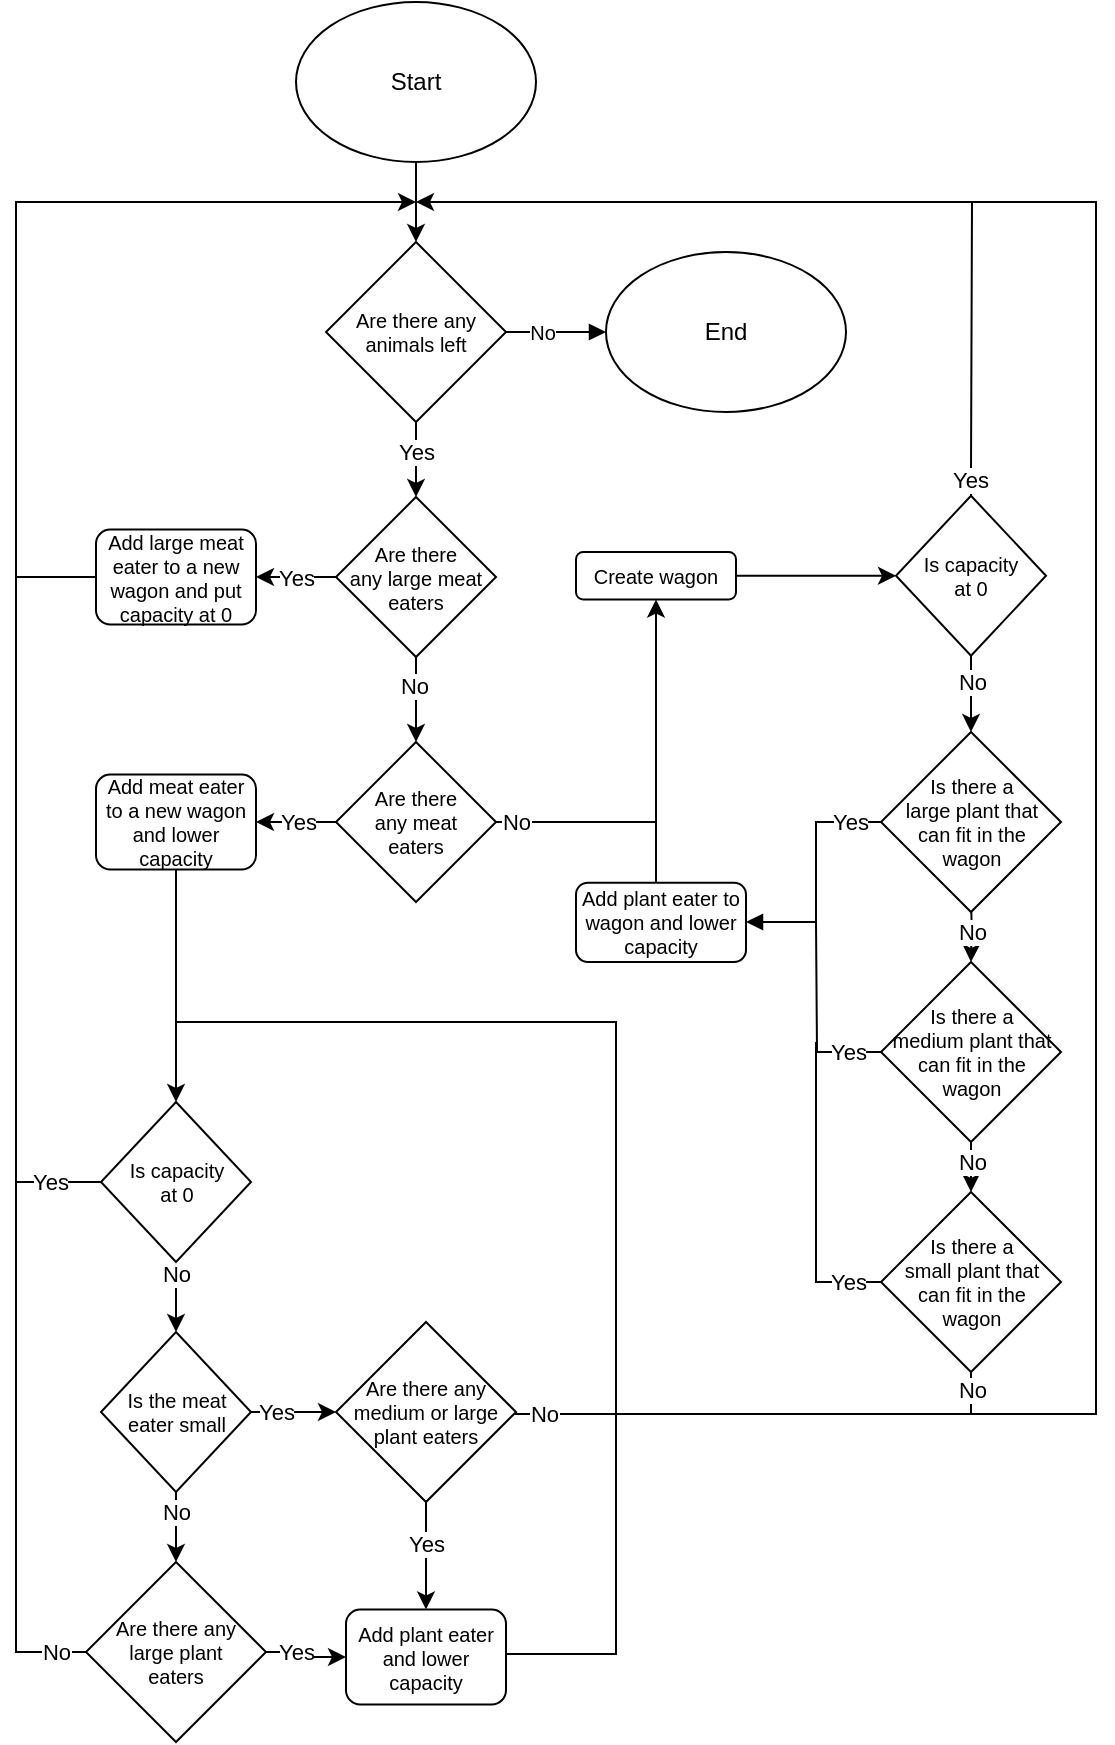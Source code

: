 <mxfile version="14.5.3" type="device"><diagram id="AGF58ehdbl709FGARRks" name="Page-1"><mxGraphModel dx="335" dy="635" grid="1" gridSize="10" guides="1" tooltips="1" connect="1" arrows="1" fold="1" page="1" pageScale="1" pageWidth="850" pageHeight="1100" math="0" shadow="0"><root><mxCell id="0"/><mxCell id="1" parent="0"/><mxCell id="srbAMwnot47aFOW_fGvq-3" style="edgeStyle=orthogonalEdgeStyle;rounded=0;orthogonalLoop=1;jettySize=auto;html=1;entryX=0.5;entryY=0;entryDx=0;entryDy=0;" edge="1" parent="1" source="srbAMwnot47aFOW_fGvq-1" target="srbAMwnot47aFOW_fGvq-2"><mxGeometry relative="1" as="geometry"/></mxCell><mxCell id="srbAMwnot47aFOW_fGvq-1" value="Start" style="ellipse;whiteSpace=wrap;html=1;" vertex="1" parent="1"><mxGeometry x="1050" y="20" width="120" height="80" as="geometry"/></mxCell><mxCell id="srbAMwnot47aFOW_fGvq-8" style="edgeStyle=orthogonalEdgeStyle;rounded=0;orthogonalLoop=1;jettySize=auto;html=1;entryX=0.5;entryY=0;entryDx=0;entryDy=0;" edge="1" parent="1" source="srbAMwnot47aFOW_fGvq-2" target="srbAMwnot47aFOW_fGvq-7"><mxGeometry relative="1" as="geometry"/></mxCell><mxCell id="srbAMwnot47aFOW_fGvq-9" value="Yes" style="edgeLabel;html=1;align=center;verticalAlign=middle;resizable=0;points=[];" vertex="1" connectable="0" parent="srbAMwnot47aFOW_fGvq-8"><mxGeometry x="-0.297" relative="1" as="geometry"><mxPoint as="offset"/></mxGeometry></mxCell><mxCell id="srbAMwnot47aFOW_fGvq-2" value="Are there any animals left" style="rhombus;whiteSpace=wrap;html=1;fontSize=10;" vertex="1" parent="1"><mxGeometry x="1065" y="140" width="90" height="90" as="geometry"/></mxCell><mxCell id="srbAMwnot47aFOW_fGvq-4" style="edgeStyle=orthogonalEdgeStyle;rounded=0;orthogonalLoop=1;jettySize=auto;html=1;endArrow=block;endFill=1;fontSize=10;" edge="1" parent="1"><mxGeometry relative="1" as="geometry"><mxPoint x="1205" y="185" as="targetPoint"/><mxPoint x="1155" y="185" as="sourcePoint"/></mxGeometry></mxCell><mxCell id="srbAMwnot47aFOW_fGvq-5" value="No" style="edgeLabel;html=1;align=center;verticalAlign=middle;resizable=0;points=[];fontSize=10;" vertex="1" connectable="0" parent="srbAMwnot47aFOW_fGvq-4"><mxGeometry x="-0.288" relative="1" as="geometry"><mxPoint as="offset"/></mxGeometry></mxCell><mxCell id="srbAMwnot47aFOW_fGvq-6" value="End" style="ellipse;whiteSpace=wrap;html=1;" vertex="1" parent="1"><mxGeometry x="1205" y="145" width="120" height="80" as="geometry"/></mxCell><mxCell id="srbAMwnot47aFOW_fGvq-14" style="edgeStyle=orthogonalEdgeStyle;rounded=0;orthogonalLoop=1;jettySize=auto;html=1;" edge="1" parent="1" source="srbAMwnot47aFOW_fGvq-7"><mxGeometry relative="1" as="geometry"><mxPoint x="1110" y="390" as="targetPoint"/></mxGeometry></mxCell><mxCell id="srbAMwnot47aFOW_fGvq-15" value="No" style="edgeLabel;html=1;align=center;verticalAlign=middle;resizable=0;points=[];" vertex="1" connectable="0" parent="srbAMwnot47aFOW_fGvq-14"><mxGeometry x="-0.336" y="-1" relative="1" as="geometry"><mxPoint as="offset"/></mxGeometry></mxCell><mxCell id="srbAMwnot47aFOW_fGvq-7" value="Are there &lt;br&gt;any large meat &lt;br style=&quot;font-size: 10px&quot;&gt;eaters" style="rhombus;whiteSpace=wrap;html=1;fontSize=10;" vertex="1" parent="1"><mxGeometry x="1070" y="267.5" width="80" height="80" as="geometry"/></mxCell><mxCell id="srbAMwnot47aFOW_fGvq-10" style="edgeStyle=orthogonalEdgeStyle;rounded=0;orthogonalLoop=1;jettySize=auto;html=1;entryX=1;entryY=0.5;entryDx=0;entryDy=0;exitX=0;exitY=0.5;exitDx=0;exitDy=0;" edge="1" parent="1" target="srbAMwnot47aFOW_fGvq-12" source="srbAMwnot47aFOW_fGvq-7"><mxGeometry relative="1" as="geometry"><mxPoint x="1210" y="307.87" as="targetPoint"/><mxPoint x="1155.0" y="306.62" as="sourcePoint"/><Array as="points"/></mxGeometry></mxCell><mxCell id="srbAMwnot47aFOW_fGvq-11" value="Yes" style="edgeLabel;html=1;align=center;verticalAlign=middle;resizable=0;points=[];" vertex="1" connectable="0" parent="srbAMwnot47aFOW_fGvq-10"><mxGeometry x="-0.296" y="-2" relative="1" as="geometry"><mxPoint x="-6.21" y="2.0" as="offset"/></mxGeometry></mxCell><mxCell id="srbAMwnot47aFOW_fGvq-13" style="edgeStyle=orthogonalEdgeStyle;rounded=0;orthogonalLoop=1;jettySize=auto;html=1;" edge="1" parent="1" source="srbAMwnot47aFOW_fGvq-12"><mxGeometry relative="1" as="geometry"><mxPoint x="1110" y="120" as="targetPoint"/><Array as="points"><mxPoint x="910" y="308"/><mxPoint x="910" y="120"/></Array></mxGeometry></mxCell><mxCell id="srbAMwnot47aFOW_fGvq-12" value="Add large meat eater to a new wagon and put capacity at 0" style="rounded=1;whiteSpace=wrap;html=1;fontSize=10;" vertex="1" parent="1"><mxGeometry x="950" y="283.75" width="80" height="47.5" as="geometry"/></mxCell><mxCell id="srbAMwnot47aFOW_fGvq-17" style="edgeStyle=orthogonalEdgeStyle;rounded=0;orthogonalLoop=1;jettySize=auto;html=1;" edge="1" parent="1" source="srbAMwnot47aFOW_fGvq-16"><mxGeometry relative="1" as="geometry"><mxPoint x="1030" y="430" as="targetPoint"/><Array as="points"><mxPoint x="1060" y="430"/><mxPoint x="1060" y="430"/></Array></mxGeometry></mxCell><mxCell id="srbAMwnot47aFOW_fGvq-18" value="Yes" style="edgeLabel;html=1;align=center;verticalAlign=middle;resizable=0;points=[];" vertex="1" connectable="0" parent="srbAMwnot47aFOW_fGvq-17"><mxGeometry x="0.211" relative="1" as="geometry"><mxPoint x="4.33" as="offset"/></mxGeometry></mxCell><mxCell id="srbAMwnot47aFOW_fGvq-58" style="edgeStyle=orthogonalEdgeStyle;rounded=0;orthogonalLoop=1;jettySize=auto;html=1;entryX=0.5;entryY=1;entryDx=0;entryDy=0;" edge="1" parent="1" source="srbAMwnot47aFOW_fGvq-16" target="srbAMwnot47aFOW_fGvq-62"><mxGeometry relative="1" as="geometry"><mxPoint x="1190" y="430" as="targetPoint"/></mxGeometry></mxCell><mxCell id="srbAMwnot47aFOW_fGvq-63" value="No" style="edgeLabel;html=1;align=center;verticalAlign=middle;resizable=0;points=[];" vertex="1" connectable="0" parent="srbAMwnot47aFOW_fGvq-58"><mxGeometry x="-0.344" relative="1" as="geometry"><mxPoint x="-53" as="offset"/></mxGeometry></mxCell><mxCell id="srbAMwnot47aFOW_fGvq-16" value="Are there &lt;br&gt;any meat &lt;br style=&quot;font-size: 10px&quot;&gt;eaters" style="rhombus;whiteSpace=wrap;html=1;fontSize=10;" vertex="1" parent="1"><mxGeometry x="1070" y="390" width="80" height="80" as="geometry"/></mxCell><mxCell id="srbAMwnot47aFOW_fGvq-20" style="edgeStyle=orthogonalEdgeStyle;rounded=0;orthogonalLoop=1;jettySize=auto;html=1;entryX=0.5;entryY=0;entryDx=0;entryDy=0;" edge="1" parent="1" source="srbAMwnot47aFOW_fGvq-19" target="srbAMwnot47aFOW_fGvq-27"><mxGeometry relative="1" as="geometry"><mxPoint x="990" y="490" as="targetPoint"/></mxGeometry></mxCell><mxCell id="srbAMwnot47aFOW_fGvq-19" value="Add meat eater to a new wagon and lower capacity" style="rounded=1;whiteSpace=wrap;html=1;fontSize=10;" vertex="1" parent="1"><mxGeometry x="950" y="406.25" width="80" height="47.5" as="geometry"/></mxCell><mxCell id="srbAMwnot47aFOW_fGvq-33" style="edgeStyle=orthogonalEdgeStyle;rounded=0;orthogonalLoop=1;jettySize=auto;html=1;entryX=0;entryY=0.5;entryDx=0;entryDy=0;" edge="1" parent="1" source="srbAMwnot47aFOW_fGvq-21" target="srbAMwnot47aFOW_fGvq-24"><mxGeometry relative="1" as="geometry"/></mxCell><mxCell id="srbAMwnot47aFOW_fGvq-35" value="Yes" style="edgeLabel;html=1;align=center;verticalAlign=middle;resizable=0;points=[];" vertex="1" connectable="0" parent="srbAMwnot47aFOW_fGvq-33"><mxGeometry x="-0.741" relative="1" as="geometry"><mxPoint x="6.45" as="offset"/></mxGeometry></mxCell><mxCell id="srbAMwnot47aFOW_fGvq-45" style="edgeStyle=orthogonalEdgeStyle;rounded=0;orthogonalLoop=1;jettySize=auto;html=1;" edge="1" parent="1" source="srbAMwnot47aFOW_fGvq-21"><mxGeometry relative="1" as="geometry"><mxPoint x="990" y="800" as="targetPoint"/></mxGeometry></mxCell><mxCell id="srbAMwnot47aFOW_fGvq-47" value="No" style="edgeLabel;html=1;align=center;verticalAlign=middle;resizable=0;points=[];" vertex="1" connectable="0" parent="srbAMwnot47aFOW_fGvq-45"><mxGeometry x="-0.452" relative="1" as="geometry"><mxPoint as="offset"/></mxGeometry></mxCell><mxCell id="srbAMwnot47aFOW_fGvq-21" value="Is the meat &lt;br&gt;eater small" style="rhombus;whiteSpace=wrap;html=1;fontSize=10;" vertex="1" parent="1"><mxGeometry x="952.5" y="685" width="75" height="80" as="geometry"/></mxCell><mxCell id="srbAMwnot47aFOW_fGvq-50" style="edgeStyle=orthogonalEdgeStyle;rounded=0;orthogonalLoop=1;jettySize=auto;html=1;entryX=0.5;entryY=0;entryDx=0;entryDy=0;" edge="1" parent="1" source="srbAMwnot47aFOW_fGvq-24" target="srbAMwnot47aFOW_fGvq-48"><mxGeometry relative="1" as="geometry"><Array as="points"><mxPoint x="1115" y="780"/><mxPoint x="1115" y="780"/></Array></mxGeometry></mxCell><mxCell id="srbAMwnot47aFOW_fGvq-51" value="Yes" style="edgeLabel;html=1;align=center;verticalAlign=middle;resizable=0;points=[];" vertex="1" connectable="0" parent="srbAMwnot47aFOW_fGvq-50"><mxGeometry x="-0.244" relative="1" as="geometry"><mxPoint as="offset"/></mxGeometry></mxCell><mxCell id="srbAMwnot47aFOW_fGvq-24" value="Are there any medium or large plant eaters" style="rhombus;whiteSpace=wrap;html=1;fontSize=10;" vertex="1" parent="1"><mxGeometry x="1070" y="680" width="90" height="90" as="geometry"/></mxCell><mxCell id="srbAMwnot47aFOW_fGvq-32" style="edgeStyle=orthogonalEdgeStyle;rounded=0;orthogonalLoop=1;jettySize=auto;html=1;exitX=1;exitY=0.5;exitDx=0;exitDy=0;" edge="1" parent="1" source="srbAMwnot47aFOW_fGvq-24"><mxGeometry relative="1" as="geometry"><mxPoint x="1190" y="660" as="sourcePoint"/><mxPoint x="1110" y="120" as="targetPoint"/><Array as="points"><mxPoint x="1450" y="726"/><mxPoint x="1450" y="120"/></Array></mxGeometry></mxCell><mxCell id="srbAMwnot47aFOW_fGvq-49" value="No" style="edgeLabel;html=1;align=center;verticalAlign=middle;resizable=0;points=[];" vertex="1" connectable="0" parent="srbAMwnot47aFOW_fGvq-32"><mxGeometry x="-0.976" relative="1" as="geometry"><mxPoint as="offset"/></mxGeometry></mxCell><mxCell id="srbAMwnot47aFOW_fGvq-28" style="edgeStyle=orthogonalEdgeStyle;rounded=0;orthogonalLoop=1;jettySize=auto;html=1;entryX=0.5;entryY=0;entryDx=0;entryDy=0;" edge="1" parent="1" source="srbAMwnot47aFOW_fGvq-27" target="srbAMwnot47aFOW_fGvq-21"><mxGeometry relative="1" as="geometry"/></mxCell><mxCell id="srbAMwnot47aFOW_fGvq-29" value="No" style="edgeLabel;html=1;align=center;verticalAlign=middle;resizable=0;points=[];" vertex="1" connectable="0" parent="srbAMwnot47aFOW_fGvq-28"><mxGeometry x="-0.731" relative="1" as="geometry"><mxPoint as="offset"/></mxGeometry></mxCell><mxCell id="srbAMwnot47aFOW_fGvq-30" style="edgeStyle=orthogonalEdgeStyle;rounded=0;orthogonalLoop=1;jettySize=auto;html=1;endArrow=none;endFill=0;" edge="1" parent="1" source="srbAMwnot47aFOW_fGvq-27"><mxGeometry relative="1" as="geometry"><mxPoint x="910" y="300" as="targetPoint"/><Array as="points"><mxPoint x="910" y="610"/></Array></mxGeometry></mxCell><mxCell id="srbAMwnot47aFOW_fGvq-31" value="Yes" style="edgeLabel;html=1;align=center;verticalAlign=middle;resizable=0;points=[];" vertex="1" connectable="0" parent="srbAMwnot47aFOW_fGvq-30"><mxGeometry x="-0.93" y="-2" relative="1" as="geometry"><mxPoint x="-12.98" y="2" as="offset"/></mxGeometry></mxCell><mxCell id="srbAMwnot47aFOW_fGvq-27" value="Is capacity &lt;br&gt;at 0" style="rhombus;whiteSpace=wrap;html=1;fontSize=10;" vertex="1" parent="1"><mxGeometry x="952.5" y="570" width="75" height="80" as="geometry"/></mxCell><mxCell id="srbAMwnot47aFOW_fGvq-41" style="edgeStyle=orthogonalEdgeStyle;rounded=0;orthogonalLoop=1;jettySize=auto;html=1;exitX=0;exitY=0.5;exitDx=0;exitDy=0;endArrow=none;endFill=0;" edge="1" parent="1" source="srbAMwnot47aFOW_fGvq-46"><mxGeometry relative="1" as="geometry"><mxPoint x="910" y="590" as="targetPoint"/><mxPoint x="875" y="680" as="sourcePoint"/><Array as="points"><mxPoint x="910" y="845"/><mxPoint x="910" y="580"/></Array></mxGeometry></mxCell><mxCell id="srbAMwnot47aFOW_fGvq-42" value="No" style="edgeLabel;html=1;align=center;verticalAlign=middle;resizable=0;points=[];" vertex="1" connectable="0" parent="srbAMwnot47aFOW_fGvq-41"><mxGeometry x="-0.275" relative="1" as="geometry"><mxPoint x="19.97" y="77.6" as="offset"/></mxGeometry></mxCell><mxCell id="srbAMwnot47aFOW_fGvq-52" style="edgeStyle=orthogonalEdgeStyle;rounded=0;orthogonalLoop=1;jettySize=auto;html=1;entryX=0;entryY=0.5;entryDx=0;entryDy=0;" edge="1" parent="1" source="srbAMwnot47aFOW_fGvq-46" target="srbAMwnot47aFOW_fGvq-48"><mxGeometry relative="1" as="geometry"/></mxCell><mxCell id="srbAMwnot47aFOW_fGvq-53" value="Yes" style="edgeLabel;html=1;align=center;verticalAlign=middle;resizable=0;points=[];" vertex="1" connectable="0" parent="srbAMwnot47aFOW_fGvq-52"><mxGeometry x="-0.794" relative="1" as="geometry"><mxPoint x="10.71" as="offset"/></mxGeometry></mxCell><mxCell id="srbAMwnot47aFOW_fGvq-46" value="Are there any &lt;br&gt;large plant &lt;br&gt;eaters" style="rhombus;whiteSpace=wrap;html=1;fontSize=10;" vertex="1" parent="1"><mxGeometry x="945" y="800" width="90" height="90" as="geometry"/></mxCell><mxCell id="srbAMwnot47aFOW_fGvq-54" style="edgeStyle=orthogonalEdgeStyle;rounded=0;orthogonalLoop=1;jettySize=auto;html=1;endArrow=none;endFill=0;" edge="1" parent="1" source="srbAMwnot47aFOW_fGvq-48"><mxGeometry relative="1" as="geometry"><mxPoint x="990" y="547.5" as="targetPoint"/><Array as="points"><mxPoint x="1210" y="846"/><mxPoint x="1210" y="530"/><mxPoint x="990" y="530"/></Array></mxGeometry></mxCell><mxCell id="srbAMwnot47aFOW_fGvq-48" value="Add plant eater and lower capacity" style="rounded=1;whiteSpace=wrap;html=1;fontSize=10;" vertex="1" parent="1"><mxGeometry x="1075" y="823.75" width="80" height="47.5" as="geometry"/></mxCell><mxCell id="srbAMwnot47aFOW_fGvq-67" style="edgeStyle=orthogonalEdgeStyle;rounded=0;orthogonalLoop=1;jettySize=auto;html=1;entryX=0.5;entryY=0;entryDx=0;entryDy=0;" edge="1" parent="1" target="srbAMwnot47aFOW_fGvq-65"><mxGeometry relative="1" as="geometry"><mxPoint x="1387.33" y="460" as="sourcePoint"/><mxPoint x="1387.33" y="485" as="targetPoint"/></mxGeometry></mxCell><mxCell id="srbAMwnot47aFOW_fGvq-70" value="No" style="edgeLabel;html=1;align=center;verticalAlign=middle;resizable=0;points=[];" vertex="1" connectable="0" parent="srbAMwnot47aFOW_fGvq-67"><mxGeometry x="-0.329" relative="1" as="geometry"><mxPoint x="0.19" y="11.67" as="offset"/></mxGeometry></mxCell><mxCell id="srbAMwnot47aFOW_fGvq-96" style="edgeStyle=orthogonalEdgeStyle;rounded=0;orthogonalLoop=1;jettySize=auto;html=1;endArrow=block;endFill=1;endSize=6;entryX=1;entryY=0.5;entryDx=0;entryDy=0;" edge="1" parent="1" source="srbAMwnot47aFOW_fGvq-59" target="srbAMwnot47aFOW_fGvq-73"><mxGeometry relative="1" as="geometry"><mxPoint x="1310" y="540" as="targetPoint"/><Array as="points"><mxPoint x="1310" y="430"/><mxPoint x="1310" y="480"/><mxPoint x="1275" y="480"/></Array></mxGeometry></mxCell><mxCell id="srbAMwnot47aFOW_fGvq-97" value="Yes" style="edgeLabel;html=1;align=center;verticalAlign=middle;resizable=0;points=[];" vertex="1" connectable="0" parent="srbAMwnot47aFOW_fGvq-96"><mxGeometry x="-0.912" relative="1" as="geometry"><mxPoint x="-11.1" as="offset"/></mxGeometry></mxCell><mxCell id="srbAMwnot47aFOW_fGvq-59" value="Is there a &lt;br&gt;large plant that &lt;br&gt;can fit in the&lt;br&gt;wagon" style="rhombus;whiteSpace=wrap;html=1;fontSize=10;" vertex="1" parent="1"><mxGeometry x="1342.5" y="385" width="90" height="90" as="geometry"/></mxCell><mxCell id="srbAMwnot47aFOW_fGvq-64" style="edgeStyle=orthogonalEdgeStyle;rounded=0;orthogonalLoop=1;jettySize=auto;html=1;entryX=0;entryY=0.5;entryDx=0;entryDy=0;" edge="1" parent="1" source="srbAMwnot47aFOW_fGvq-62" target="srbAMwnot47aFOW_fGvq-81"><mxGeometry relative="1" as="geometry"><mxPoint x="1295" y="431" as="targetPoint"/></mxGeometry></mxCell><mxCell id="srbAMwnot47aFOW_fGvq-62" value="Create wagon" style="rounded=1;whiteSpace=wrap;html=1;fontSize=10;" vertex="1" parent="1"><mxGeometry x="1190" y="295" width="80" height="23.75" as="geometry"/></mxCell><mxCell id="srbAMwnot47aFOW_fGvq-68" style="edgeStyle=orthogonalEdgeStyle;rounded=0;orthogonalLoop=1;jettySize=auto;html=1;entryX=0.5;entryY=0;entryDx=0;entryDy=0;" edge="1" parent="1" source="srbAMwnot47aFOW_fGvq-65" target="srbAMwnot47aFOW_fGvq-66"><mxGeometry relative="1" as="geometry"><Array as="points"/></mxGeometry></mxCell><mxCell id="srbAMwnot47aFOW_fGvq-71" value="No" style="edgeLabel;html=1;align=center;verticalAlign=middle;resizable=0;points=[];" vertex="1" connectable="0" parent="srbAMwnot47aFOW_fGvq-68"><mxGeometry x="-0.294" y="1" relative="1" as="geometry"><mxPoint x="-1.02" y="-9.58" as="offset"/></mxGeometry></mxCell><mxCell id="srbAMwnot47aFOW_fGvq-102" style="edgeStyle=orthogonalEdgeStyle;rounded=0;orthogonalLoop=1;jettySize=auto;html=1;endArrow=none;endFill=0;endSize=6;" edge="1" parent="1" source="srbAMwnot47aFOW_fGvq-65"><mxGeometry relative="1" as="geometry"><mxPoint x="1310" y="480" as="targetPoint"/></mxGeometry></mxCell><mxCell id="srbAMwnot47aFOW_fGvq-103" value="Yes" style="edgeLabel;html=1;align=center;verticalAlign=middle;resizable=0;points=[];" vertex="1" connectable="0" parent="srbAMwnot47aFOW_fGvq-102"><mxGeometry x="-0.841" y="1" relative="1" as="geometry"><mxPoint x="-9.72" y="-1" as="offset"/></mxGeometry></mxCell><mxCell id="srbAMwnot47aFOW_fGvq-65" value="Is there a &lt;br&gt;medium plant that &lt;br&gt;can fit in the&lt;br&gt;wagon" style="rhombus;whiteSpace=wrap;html=1;fontSize=10;" vertex="1" parent="1"><mxGeometry x="1342.5" y="500" width="90" height="90" as="geometry"/></mxCell><mxCell id="srbAMwnot47aFOW_fGvq-94" style="edgeStyle=orthogonalEdgeStyle;rounded=0;orthogonalLoop=1;jettySize=auto;html=1;endArrow=none;endFill=0;endSize=6;" edge="1" parent="1" source="srbAMwnot47aFOW_fGvq-66"><mxGeometry relative="1" as="geometry"><mxPoint x="1310" y="540" as="targetPoint"/><Array as="points"><mxPoint x="1310" y="660"/></Array></mxGeometry></mxCell><mxCell id="srbAMwnot47aFOW_fGvq-99" value="Yes" style="edgeLabel;html=1;align=center;verticalAlign=middle;resizable=0;points=[];" vertex="1" connectable="0" parent="srbAMwnot47aFOW_fGvq-94"><mxGeometry x="-0.74" relative="1" as="geometry"><mxPoint x="3.7" as="offset"/></mxGeometry></mxCell><mxCell id="srbAMwnot47aFOW_fGvq-100" style="edgeStyle=orthogonalEdgeStyle;rounded=0;orthogonalLoop=1;jettySize=auto;html=1;endArrow=none;endFill=0;endSize=6;" edge="1" parent="1" source="srbAMwnot47aFOW_fGvq-66"><mxGeometry relative="1" as="geometry"><mxPoint x="1387" y="725" as="targetPoint"/><Array as="points"><mxPoint x="1387" y="725"/><mxPoint x="1388" y="725"/></Array></mxGeometry></mxCell><mxCell id="srbAMwnot47aFOW_fGvq-101" value="No" style="edgeLabel;html=1;align=center;verticalAlign=middle;resizable=0;points=[];" vertex="1" connectable="0" parent="srbAMwnot47aFOW_fGvq-100"><mxGeometry x="-0.528" relative="1" as="geometry"><mxPoint y="4" as="offset"/></mxGeometry></mxCell><mxCell id="srbAMwnot47aFOW_fGvq-66" value="Is there a &lt;br&gt;small plant that &lt;br&gt;can fit in the&lt;br&gt;wagon" style="rhombus;whiteSpace=wrap;html=1;fontSize=10;" vertex="1" parent="1"><mxGeometry x="1342.5" y="615" width="90" height="90" as="geometry"/></mxCell><mxCell id="srbAMwnot47aFOW_fGvq-87" style="edgeStyle=orthogonalEdgeStyle;rounded=0;orthogonalLoop=1;jettySize=auto;html=1;endArrow=none;endFill=0;" edge="1" parent="1" source="srbAMwnot47aFOW_fGvq-73"><mxGeometry relative="1" as="geometry"><mxPoint x="1230" y="430" as="targetPoint"/><Array as="points"><mxPoint x="1230" y="490"/><mxPoint x="1230" y="490"/></Array></mxGeometry></mxCell><mxCell id="srbAMwnot47aFOW_fGvq-73" value="Add plant eater to wagon and lower capacity" style="rounded=1;whiteSpace=wrap;html=1;fontSize=10;" vertex="1" parent="1"><mxGeometry x="1190" y="460.34" width="85" height="39.66" as="geometry"/></mxCell><mxCell id="srbAMwnot47aFOW_fGvq-83" style="edgeStyle=orthogonalEdgeStyle;rounded=0;orthogonalLoop=1;jettySize=auto;html=1;endArrow=none;endFill=0;" edge="1" parent="1" source="srbAMwnot47aFOW_fGvq-81"><mxGeometry relative="1" as="geometry"><mxPoint x="1388" y="120" as="targetPoint"/><Array as="points"><mxPoint x="1388" y="255"/><mxPoint x="1388" y="120"/></Array></mxGeometry></mxCell><mxCell id="srbAMwnot47aFOW_fGvq-84" value="Yes" style="edgeLabel;html=1;align=center;verticalAlign=middle;resizable=0;points=[];" vertex="1" connectable="0" parent="srbAMwnot47aFOW_fGvq-83"><mxGeometry x="-0.882" y="1" relative="1" as="geometry"><mxPoint as="offset"/></mxGeometry></mxCell><mxCell id="srbAMwnot47aFOW_fGvq-85" style="edgeStyle=orthogonalEdgeStyle;rounded=0;orthogonalLoop=1;jettySize=auto;html=1;entryX=0.5;entryY=0;entryDx=0;entryDy=0;" edge="1" parent="1" source="srbAMwnot47aFOW_fGvq-81" target="srbAMwnot47aFOW_fGvq-59"><mxGeometry relative="1" as="geometry"><mxPoint x="1338" y="380" as="targetPoint"/><Array as="points"/></mxGeometry></mxCell><mxCell id="srbAMwnot47aFOW_fGvq-86" value="No" style="edgeLabel;html=1;align=center;verticalAlign=middle;resizable=0;points=[];" vertex="1" connectable="0" parent="srbAMwnot47aFOW_fGvq-85"><mxGeometry x="-0.745" y="-1" relative="1" as="geometry"><mxPoint x="1" y="7.17" as="offset"/></mxGeometry></mxCell><mxCell id="srbAMwnot47aFOW_fGvq-81" value="Is capacity &lt;br&gt;at 0" style="rhombus;whiteSpace=wrap;html=1;fontSize=10;" vertex="1" parent="1"><mxGeometry x="1350" y="266.88" width="75" height="80" as="geometry"/></mxCell></root></mxGraphModel></diagram></mxfile>